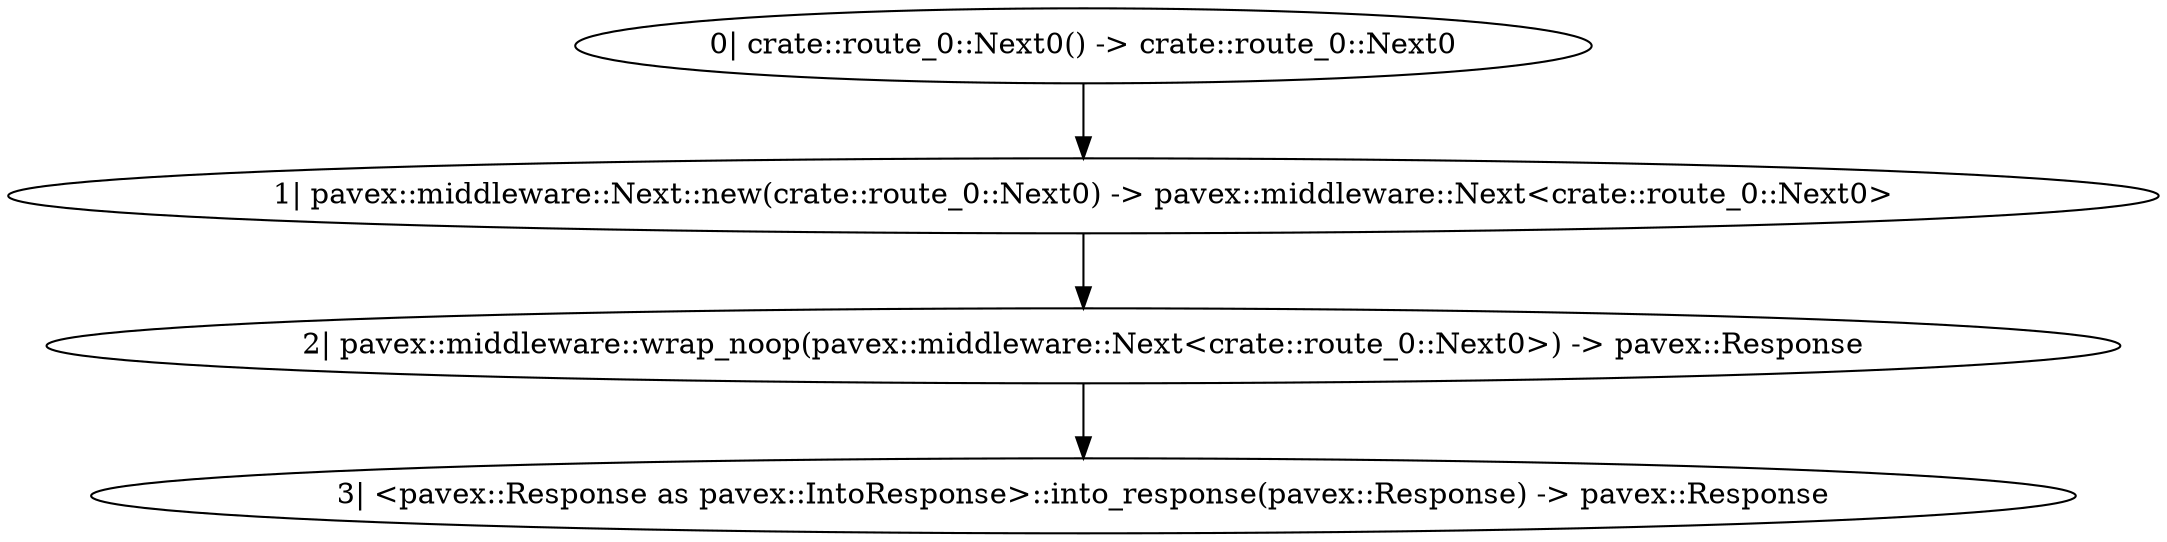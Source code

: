 digraph "CONNECT | DELETE | GET | HEAD | OPTIONS | PATCH | POST | PUT | TRACE /:too:many:params - 0" {
    0 [ label = "2| pavex::middleware::wrap_noop(pavex::middleware::Next<crate::route_0::Next0>) -> pavex::Response"]
    1 [ label = "1| pavex::middleware::Next::new(crate::route_0::Next0) -> pavex::middleware::Next<crate::route_0::Next0>"]
    2 [ label = "0| crate::route_0::Next0() -> crate::route_0::Next0"]
    3 [ label = "3| <pavex::Response as pavex::IntoResponse>::into_response(pavex::Response) -> pavex::Response"]
    1 -> 0 [ ]
    2 -> 1 [ ]
    0 -> 3 [ ]
}

digraph "CONNECT | DELETE | GET | HEAD | OPTIONS | PATCH | POST | PUT | TRACE /:too:many:params - 1" {
    0 [ label = "0| app_fc852cc3::handler() -> pavex::Response"]
    1 [ label = "1| <pavex::Response as pavex::IntoResponse>::into_response(pavex::Response) -> pavex::Response"]
    0 -> 1 [ ]
}

digraph "GET /*invalid_catch_all/hey - 0" {
    0 [ label = "2| pavex::middleware::wrap_noop(pavex::middleware::Next<crate::route_1::Next0>) -> pavex::Response"]
    1 [ label = "1| pavex::middleware::Next::new(crate::route_1::Next0) -> pavex::middleware::Next<crate::route_1::Next0>"]
    2 [ label = "0| crate::route_1::Next0() -> crate::route_1::Next0"]
    3 [ label = "3| <pavex::Response as pavex::IntoResponse>::into_response(pavex::Response) -> pavex::Response"]
    1 -> 0 [ ]
    2 -> 1 [ ]
    0 -> 3 [ ]
}

digraph "GET /*invalid_catch_all/hey - 1" {
    0 [ label = "0| app_fc852cc3::handler() -> pavex::Response"]
    1 [ label = "1| <pavex::Response as pavex::IntoResponse>::into_response(pavex::Response) -> pavex::Response"]
    0 -> 1 [ ]
}

digraph "GET /home/:id - 0" {
    0 [ label = "2| pavex::middleware::wrap_noop(pavex::middleware::Next<crate::route_2::Next0>) -> pavex::Response"]
    1 [ label = "1| pavex::middleware::Next::new(crate::route_2::Next0) -> pavex::middleware::Next<crate::route_2::Next0>"]
    2 [ label = "0| crate::route_2::Next0() -> crate::route_2::Next0"]
    3 [ label = "3| <pavex::Response as pavex::IntoResponse>::into_response(pavex::Response) -> pavex::Response"]
    1 -> 0 [ ]
    2 -> 1 [ ]
    0 -> 3 [ ]
}

digraph "GET /home/:id - 1" {
    0 [ label = "0| app_fc852cc3::handler() -> pavex::Response"]
    1 [ label = "1| <pavex::Response as pavex::IntoResponse>::into_response(pavex::Response) -> pavex::Response"]
    0 -> 1 [ ]
}

digraph "GET /home/:home_id - 0" {
    0 [ label = "2| pavex::middleware::wrap_noop(pavex::middleware::Next<crate::route_3::Next0>) -> pavex::Response"]
    1 [ label = "1| pavex::middleware::Next::new(crate::route_3::Next0) -> pavex::middleware::Next<crate::route_3::Next0>"]
    2 [ label = "0| crate::route_3::Next0() -> crate::route_3::Next0"]
    3 [ label = "3| <pavex::Response as pavex::IntoResponse>::into_response(pavex::Response) -> pavex::Response"]
    1 -> 0 [ ]
    2 -> 1 [ ]
    0 -> 3 [ ]
}

digraph "GET /home/:home_id - 1" {
    0 [ label = "0| app_fc852cc3::handler() -> pavex::Response"]
    1 [ label = "1| <pavex::Response as pavex::IntoResponse>::into_response(pavex::Response) -> pavex::Response"]
    0 -> 1 [ ]
}

digraph "GET /room/: - 0" {
    0 [ label = "2| pavex::middleware::wrap_noop(pavex::middleware::Next<crate::route_4::Next0>) -> pavex::Response"]
    1 [ label = "1| pavex::middleware::Next::new(crate::route_4::Next0) -> pavex::middleware::Next<crate::route_4::Next0>"]
    2 [ label = "0| crate::route_4::Next0() -> crate::route_4::Next0"]
    3 [ label = "3| <pavex::Response as pavex::IntoResponse>::into_response(pavex::Response) -> pavex::Response"]
    1 -> 0 [ ]
    2 -> 1 [ ]
    0 -> 3 [ ]
}

digraph "GET /room/: - 1" {
    0 [ label = "0| app_fc852cc3::handler() -> pavex::Response"]
    1 [ label = "1| <pavex::Response as pavex::IntoResponse>::into_response(pavex::Response) -> pavex::Response"]
    0 -> 1 [ ]
}

digraph "* * - 0" {
    0 [ label = "3| pavex::middleware::wrap_noop(pavex::middleware::Next<crate::route_5::Next0<'a>>) -> pavex::Response"]
    1 [ label = "2| pavex::middleware::Next::new(crate::route_5::Next0<'a>) -> pavex::middleware::Next<crate::route_5::Next0<'a>>"]
    2 [ label = "1| crate::route_5::Next0(&'a pavex::router::AllowedMethods) -> crate::route_5::Next0<'a>"]
    4 [ label = "4| <pavex::Response as pavex::IntoResponse>::into_response(pavex::Response) -> pavex::Response"]
    5 [ label = "0| &pavex::router::AllowedMethods"]
    1 -> 0 [ ]
    2 -> 1 [ ]
    0 -> 4 [ ]
    5 -> 2 [ ]
}

digraph "* * - 1" {
    0 [ label = "1| pavex::router::default_fallback(&pavex::router::AllowedMethods) -> pavex::Response"]
    2 [ label = "2| <pavex::Response as pavex::IntoResponse>::into_response(pavex::Response) -> pavex::Response"]
    3 [ label = "0| &pavex::router::AllowedMethods"]
    0 -> 2 [ ]
    3 -> 0 [ ]
}

digraph app_state {
    0 [ label = "0| crate::ApplicationState() -> crate::ApplicationState"]
}

